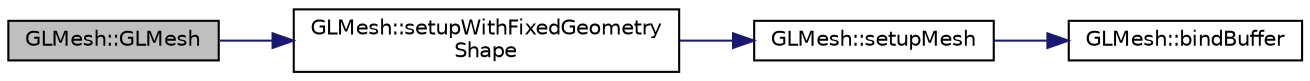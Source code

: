 digraph "GLMesh::GLMesh"
{
  edge [fontname="Helvetica",fontsize="10",labelfontname="Helvetica",labelfontsize="10"];
  node [fontname="Helvetica",fontsize="10",shape=record];
  rankdir="LR";
  Node4 [label="GLMesh::GLMesh",height=0.2,width=0.4,color="black", fillcolor="grey75", style="filled", fontcolor="black"];
  Node4 -> Node5 [color="midnightblue",fontsize="10",style="solid",fontname="Helvetica"];
  Node5 [label="GLMesh::setupWithFixedGeometry\lShape",height=0.2,width=0.4,color="black", fillcolor="white", style="filled",URL="$class_g_l_mesh.html#afdb7074248edc88e8062708fcca7960e"];
  Node5 -> Node6 [color="midnightblue",fontsize="10",style="solid",fontname="Helvetica"];
  Node6 [label="GLMesh::setupMesh",height=0.2,width=0.4,color="black", fillcolor="white", style="filled",URL="$class_g_l_mesh.html#a763d34f3d68d4d5c9cca713be4c5f2ab"];
  Node6 -> Node7 [color="midnightblue",fontsize="10",style="solid",fontname="Helvetica"];
  Node7 [label="GLMesh::bindBuffer",height=0.2,width=0.4,color="black", fillcolor="white", style="filled",URL="$class_g_l_mesh.html#afa5c129ea2fb1ba48a4b0f3b8e0811fb"];
}
